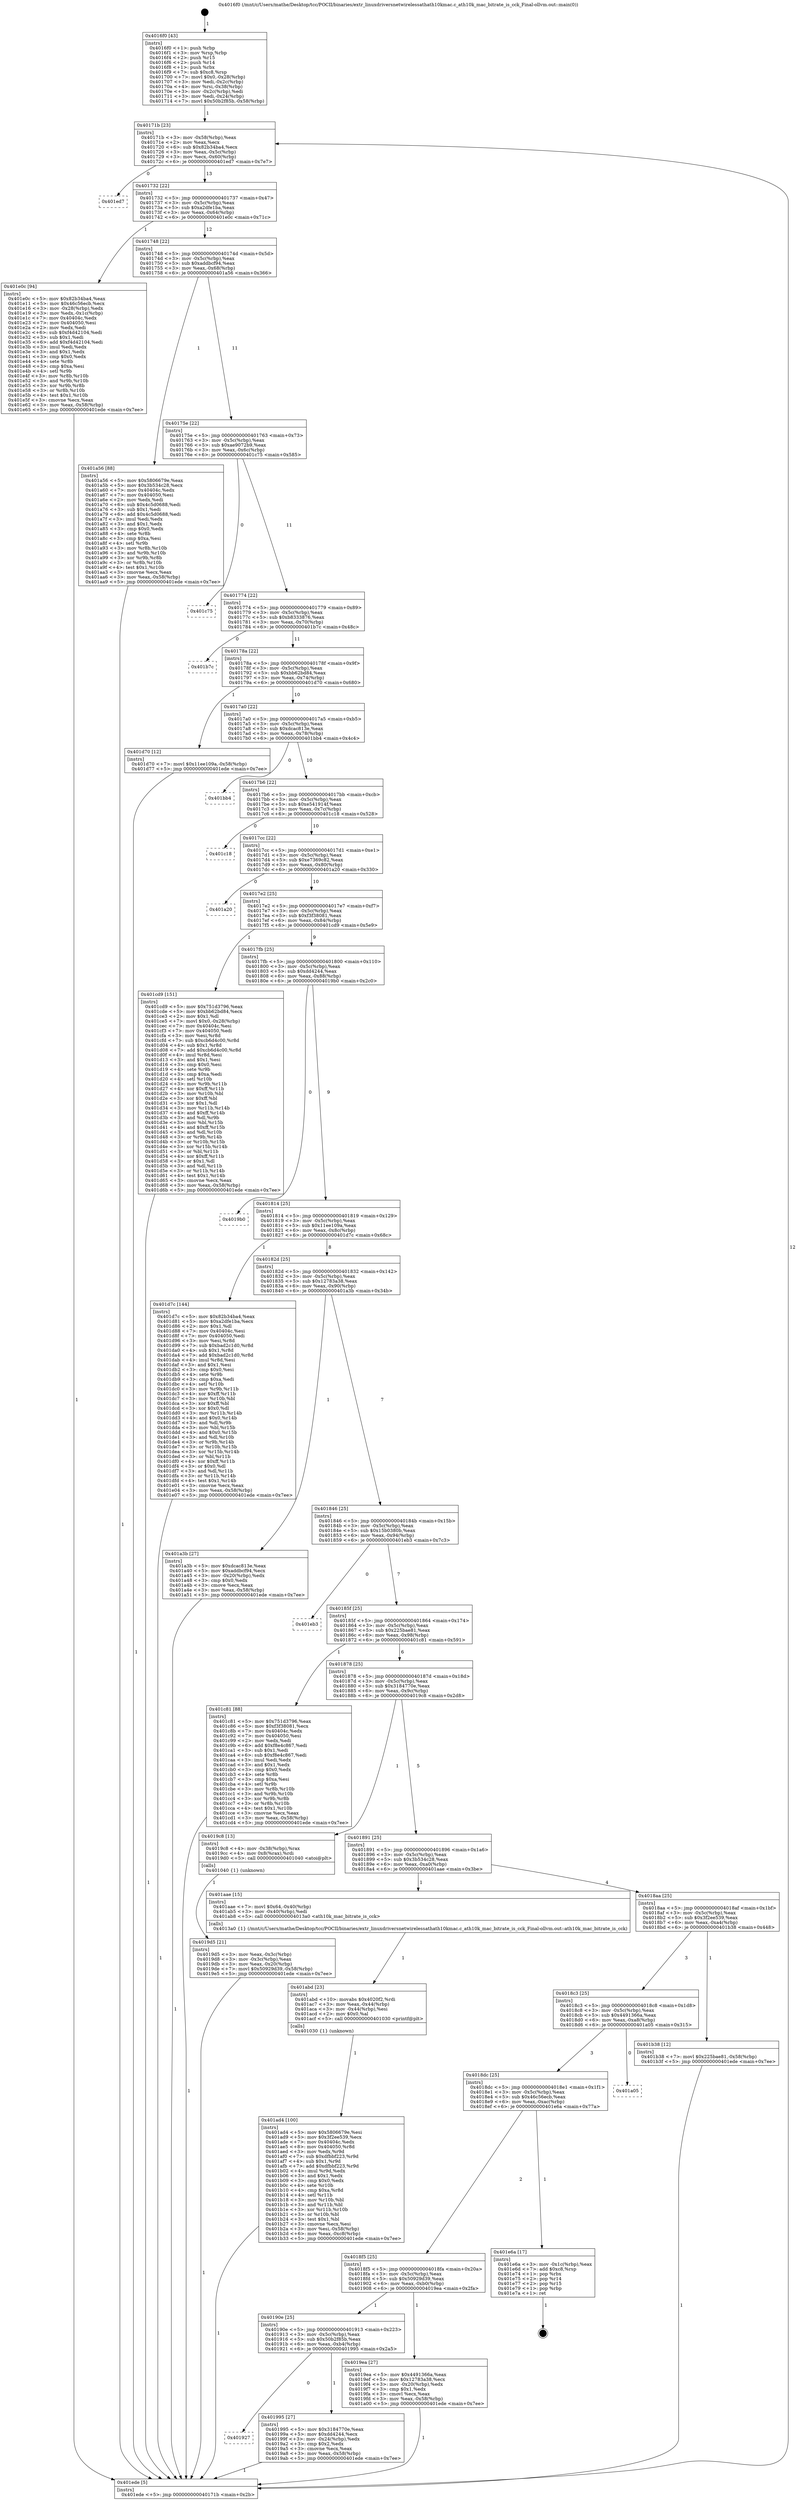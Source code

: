 digraph "0x4016f0" {
  label = "0x4016f0 (/mnt/c/Users/mathe/Desktop/tcc/POCII/binaries/extr_linuxdriversnetwirelessathath10kmac.c_ath10k_mac_bitrate_is_cck_Final-ollvm.out::main(0))"
  labelloc = "t"
  node[shape=record]

  Entry [label="",width=0.3,height=0.3,shape=circle,fillcolor=black,style=filled]
  "0x40171b" [label="{
     0x40171b [23]\l
     | [instrs]\l
     &nbsp;&nbsp;0x40171b \<+3\>: mov -0x58(%rbp),%eax\l
     &nbsp;&nbsp;0x40171e \<+2\>: mov %eax,%ecx\l
     &nbsp;&nbsp;0x401720 \<+6\>: sub $0x82b34ba4,%ecx\l
     &nbsp;&nbsp;0x401726 \<+3\>: mov %eax,-0x5c(%rbp)\l
     &nbsp;&nbsp;0x401729 \<+3\>: mov %ecx,-0x60(%rbp)\l
     &nbsp;&nbsp;0x40172c \<+6\>: je 0000000000401ed7 \<main+0x7e7\>\l
  }"]
  "0x401ed7" [label="{
     0x401ed7\l
  }", style=dashed]
  "0x401732" [label="{
     0x401732 [22]\l
     | [instrs]\l
     &nbsp;&nbsp;0x401732 \<+5\>: jmp 0000000000401737 \<main+0x47\>\l
     &nbsp;&nbsp;0x401737 \<+3\>: mov -0x5c(%rbp),%eax\l
     &nbsp;&nbsp;0x40173a \<+5\>: sub $0xa2dfe1ba,%eax\l
     &nbsp;&nbsp;0x40173f \<+3\>: mov %eax,-0x64(%rbp)\l
     &nbsp;&nbsp;0x401742 \<+6\>: je 0000000000401e0c \<main+0x71c\>\l
  }"]
  Exit [label="",width=0.3,height=0.3,shape=circle,fillcolor=black,style=filled,peripheries=2]
  "0x401e0c" [label="{
     0x401e0c [94]\l
     | [instrs]\l
     &nbsp;&nbsp;0x401e0c \<+5\>: mov $0x82b34ba4,%eax\l
     &nbsp;&nbsp;0x401e11 \<+5\>: mov $0x46c56ecb,%ecx\l
     &nbsp;&nbsp;0x401e16 \<+3\>: mov -0x28(%rbp),%edx\l
     &nbsp;&nbsp;0x401e19 \<+3\>: mov %edx,-0x1c(%rbp)\l
     &nbsp;&nbsp;0x401e1c \<+7\>: mov 0x40404c,%edx\l
     &nbsp;&nbsp;0x401e23 \<+7\>: mov 0x404050,%esi\l
     &nbsp;&nbsp;0x401e2a \<+2\>: mov %edx,%edi\l
     &nbsp;&nbsp;0x401e2c \<+6\>: sub $0xf4d42104,%edi\l
     &nbsp;&nbsp;0x401e32 \<+3\>: sub $0x1,%edi\l
     &nbsp;&nbsp;0x401e35 \<+6\>: add $0xf4d42104,%edi\l
     &nbsp;&nbsp;0x401e3b \<+3\>: imul %edi,%edx\l
     &nbsp;&nbsp;0x401e3e \<+3\>: and $0x1,%edx\l
     &nbsp;&nbsp;0x401e41 \<+3\>: cmp $0x0,%edx\l
     &nbsp;&nbsp;0x401e44 \<+4\>: sete %r8b\l
     &nbsp;&nbsp;0x401e48 \<+3\>: cmp $0xa,%esi\l
     &nbsp;&nbsp;0x401e4b \<+4\>: setl %r9b\l
     &nbsp;&nbsp;0x401e4f \<+3\>: mov %r8b,%r10b\l
     &nbsp;&nbsp;0x401e52 \<+3\>: and %r9b,%r10b\l
     &nbsp;&nbsp;0x401e55 \<+3\>: xor %r9b,%r8b\l
     &nbsp;&nbsp;0x401e58 \<+3\>: or %r8b,%r10b\l
     &nbsp;&nbsp;0x401e5b \<+4\>: test $0x1,%r10b\l
     &nbsp;&nbsp;0x401e5f \<+3\>: cmovne %ecx,%eax\l
     &nbsp;&nbsp;0x401e62 \<+3\>: mov %eax,-0x58(%rbp)\l
     &nbsp;&nbsp;0x401e65 \<+5\>: jmp 0000000000401ede \<main+0x7ee\>\l
  }"]
  "0x401748" [label="{
     0x401748 [22]\l
     | [instrs]\l
     &nbsp;&nbsp;0x401748 \<+5\>: jmp 000000000040174d \<main+0x5d\>\l
     &nbsp;&nbsp;0x40174d \<+3\>: mov -0x5c(%rbp),%eax\l
     &nbsp;&nbsp;0x401750 \<+5\>: sub $0xaddbcf94,%eax\l
     &nbsp;&nbsp;0x401755 \<+3\>: mov %eax,-0x68(%rbp)\l
     &nbsp;&nbsp;0x401758 \<+6\>: je 0000000000401a56 \<main+0x366\>\l
  }"]
  "0x401ad4" [label="{
     0x401ad4 [100]\l
     | [instrs]\l
     &nbsp;&nbsp;0x401ad4 \<+5\>: mov $0x5806679e,%esi\l
     &nbsp;&nbsp;0x401ad9 \<+5\>: mov $0x3f2ee539,%ecx\l
     &nbsp;&nbsp;0x401ade \<+7\>: mov 0x40404c,%edx\l
     &nbsp;&nbsp;0x401ae5 \<+8\>: mov 0x404050,%r8d\l
     &nbsp;&nbsp;0x401aed \<+3\>: mov %edx,%r9d\l
     &nbsp;&nbsp;0x401af0 \<+7\>: sub $0xdfbbf223,%r9d\l
     &nbsp;&nbsp;0x401af7 \<+4\>: sub $0x1,%r9d\l
     &nbsp;&nbsp;0x401afb \<+7\>: add $0xdfbbf223,%r9d\l
     &nbsp;&nbsp;0x401b02 \<+4\>: imul %r9d,%edx\l
     &nbsp;&nbsp;0x401b06 \<+3\>: and $0x1,%edx\l
     &nbsp;&nbsp;0x401b09 \<+3\>: cmp $0x0,%edx\l
     &nbsp;&nbsp;0x401b0c \<+4\>: sete %r10b\l
     &nbsp;&nbsp;0x401b10 \<+4\>: cmp $0xa,%r8d\l
     &nbsp;&nbsp;0x401b14 \<+4\>: setl %r11b\l
     &nbsp;&nbsp;0x401b18 \<+3\>: mov %r10b,%bl\l
     &nbsp;&nbsp;0x401b1b \<+3\>: and %r11b,%bl\l
     &nbsp;&nbsp;0x401b1e \<+3\>: xor %r11b,%r10b\l
     &nbsp;&nbsp;0x401b21 \<+3\>: or %r10b,%bl\l
     &nbsp;&nbsp;0x401b24 \<+3\>: test $0x1,%bl\l
     &nbsp;&nbsp;0x401b27 \<+3\>: cmovne %ecx,%esi\l
     &nbsp;&nbsp;0x401b2a \<+3\>: mov %esi,-0x58(%rbp)\l
     &nbsp;&nbsp;0x401b2d \<+6\>: mov %eax,-0xc8(%rbp)\l
     &nbsp;&nbsp;0x401b33 \<+5\>: jmp 0000000000401ede \<main+0x7ee\>\l
  }"]
  "0x401a56" [label="{
     0x401a56 [88]\l
     | [instrs]\l
     &nbsp;&nbsp;0x401a56 \<+5\>: mov $0x5806679e,%eax\l
     &nbsp;&nbsp;0x401a5b \<+5\>: mov $0x3b534c28,%ecx\l
     &nbsp;&nbsp;0x401a60 \<+7\>: mov 0x40404c,%edx\l
     &nbsp;&nbsp;0x401a67 \<+7\>: mov 0x404050,%esi\l
     &nbsp;&nbsp;0x401a6e \<+2\>: mov %edx,%edi\l
     &nbsp;&nbsp;0x401a70 \<+6\>: sub $0x4c5d0688,%edi\l
     &nbsp;&nbsp;0x401a76 \<+3\>: sub $0x1,%edi\l
     &nbsp;&nbsp;0x401a79 \<+6\>: add $0x4c5d0688,%edi\l
     &nbsp;&nbsp;0x401a7f \<+3\>: imul %edi,%edx\l
     &nbsp;&nbsp;0x401a82 \<+3\>: and $0x1,%edx\l
     &nbsp;&nbsp;0x401a85 \<+3\>: cmp $0x0,%edx\l
     &nbsp;&nbsp;0x401a88 \<+4\>: sete %r8b\l
     &nbsp;&nbsp;0x401a8c \<+3\>: cmp $0xa,%esi\l
     &nbsp;&nbsp;0x401a8f \<+4\>: setl %r9b\l
     &nbsp;&nbsp;0x401a93 \<+3\>: mov %r8b,%r10b\l
     &nbsp;&nbsp;0x401a96 \<+3\>: and %r9b,%r10b\l
     &nbsp;&nbsp;0x401a99 \<+3\>: xor %r9b,%r8b\l
     &nbsp;&nbsp;0x401a9c \<+3\>: or %r8b,%r10b\l
     &nbsp;&nbsp;0x401a9f \<+4\>: test $0x1,%r10b\l
     &nbsp;&nbsp;0x401aa3 \<+3\>: cmovne %ecx,%eax\l
     &nbsp;&nbsp;0x401aa6 \<+3\>: mov %eax,-0x58(%rbp)\l
     &nbsp;&nbsp;0x401aa9 \<+5\>: jmp 0000000000401ede \<main+0x7ee\>\l
  }"]
  "0x40175e" [label="{
     0x40175e [22]\l
     | [instrs]\l
     &nbsp;&nbsp;0x40175e \<+5\>: jmp 0000000000401763 \<main+0x73\>\l
     &nbsp;&nbsp;0x401763 \<+3\>: mov -0x5c(%rbp),%eax\l
     &nbsp;&nbsp;0x401766 \<+5\>: sub $0xae9072b9,%eax\l
     &nbsp;&nbsp;0x40176b \<+3\>: mov %eax,-0x6c(%rbp)\l
     &nbsp;&nbsp;0x40176e \<+6\>: je 0000000000401c75 \<main+0x585\>\l
  }"]
  "0x401abd" [label="{
     0x401abd [23]\l
     | [instrs]\l
     &nbsp;&nbsp;0x401abd \<+10\>: movabs $0x4020f2,%rdi\l
     &nbsp;&nbsp;0x401ac7 \<+3\>: mov %eax,-0x44(%rbp)\l
     &nbsp;&nbsp;0x401aca \<+3\>: mov -0x44(%rbp),%esi\l
     &nbsp;&nbsp;0x401acd \<+2\>: mov $0x0,%al\l
     &nbsp;&nbsp;0x401acf \<+5\>: call 0000000000401030 \<printf@plt\>\l
     | [calls]\l
     &nbsp;&nbsp;0x401030 \{1\} (unknown)\l
  }"]
  "0x401c75" [label="{
     0x401c75\l
  }", style=dashed]
  "0x401774" [label="{
     0x401774 [22]\l
     | [instrs]\l
     &nbsp;&nbsp;0x401774 \<+5\>: jmp 0000000000401779 \<main+0x89\>\l
     &nbsp;&nbsp;0x401779 \<+3\>: mov -0x5c(%rbp),%eax\l
     &nbsp;&nbsp;0x40177c \<+5\>: sub $0xb8333876,%eax\l
     &nbsp;&nbsp;0x401781 \<+3\>: mov %eax,-0x70(%rbp)\l
     &nbsp;&nbsp;0x401784 \<+6\>: je 0000000000401b7c \<main+0x48c\>\l
  }"]
  "0x4019d5" [label="{
     0x4019d5 [21]\l
     | [instrs]\l
     &nbsp;&nbsp;0x4019d5 \<+3\>: mov %eax,-0x3c(%rbp)\l
     &nbsp;&nbsp;0x4019d8 \<+3\>: mov -0x3c(%rbp),%eax\l
     &nbsp;&nbsp;0x4019db \<+3\>: mov %eax,-0x20(%rbp)\l
     &nbsp;&nbsp;0x4019de \<+7\>: movl $0x50929d39,-0x58(%rbp)\l
     &nbsp;&nbsp;0x4019e5 \<+5\>: jmp 0000000000401ede \<main+0x7ee\>\l
  }"]
  "0x401b7c" [label="{
     0x401b7c\l
  }", style=dashed]
  "0x40178a" [label="{
     0x40178a [22]\l
     | [instrs]\l
     &nbsp;&nbsp;0x40178a \<+5\>: jmp 000000000040178f \<main+0x9f\>\l
     &nbsp;&nbsp;0x40178f \<+3\>: mov -0x5c(%rbp),%eax\l
     &nbsp;&nbsp;0x401792 \<+5\>: sub $0xbb62bd84,%eax\l
     &nbsp;&nbsp;0x401797 \<+3\>: mov %eax,-0x74(%rbp)\l
     &nbsp;&nbsp;0x40179a \<+6\>: je 0000000000401d70 \<main+0x680\>\l
  }"]
  "0x4016f0" [label="{
     0x4016f0 [43]\l
     | [instrs]\l
     &nbsp;&nbsp;0x4016f0 \<+1\>: push %rbp\l
     &nbsp;&nbsp;0x4016f1 \<+3\>: mov %rsp,%rbp\l
     &nbsp;&nbsp;0x4016f4 \<+2\>: push %r15\l
     &nbsp;&nbsp;0x4016f6 \<+2\>: push %r14\l
     &nbsp;&nbsp;0x4016f8 \<+1\>: push %rbx\l
     &nbsp;&nbsp;0x4016f9 \<+7\>: sub $0xc8,%rsp\l
     &nbsp;&nbsp;0x401700 \<+7\>: movl $0x0,-0x28(%rbp)\l
     &nbsp;&nbsp;0x401707 \<+3\>: mov %edi,-0x2c(%rbp)\l
     &nbsp;&nbsp;0x40170a \<+4\>: mov %rsi,-0x38(%rbp)\l
     &nbsp;&nbsp;0x40170e \<+3\>: mov -0x2c(%rbp),%edi\l
     &nbsp;&nbsp;0x401711 \<+3\>: mov %edi,-0x24(%rbp)\l
     &nbsp;&nbsp;0x401714 \<+7\>: movl $0x50b2f85b,-0x58(%rbp)\l
  }"]
  "0x401d70" [label="{
     0x401d70 [12]\l
     | [instrs]\l
     &nbsp;&nbsp;0x401d70 \<+7\>: movl $0x11ee109a,-0x58(%rbp)\l
     &nbsp;&nbsp;0x401d77 \<+5\>: jmp 0000000000401ede \<main+0x7ee\>\l
  }"]
  "0x4017a0" [label="{
     0x4017a0 [22]\l
     | [instrs]\l
     &nbsp;&nbsp;0x4017a0 \<+5\>: jmp 00000000004017a5 \<main+0xb5\>\l
     &nbsp;&nbsp;0x4017a5 \<+3\>: mov -0x5c(%rbp),%eax\l
     &nbsp;&nbsp;0x4017a8 \<+5\>: sub $0xdcac813e,%eax\l
     &nbsp;&nbsp;0x4017ad \<+3\>: mov %eax,-0x78(%rbp)\l
     &nbsp;&nbsp;0x4017b0 \<+6\>: je 0000000000401bb4 \<main+0x4c4\>\l
  }"]
  "0x401ede" [label="{
     0x401ede [5]\l
     | [instrs]\l
     &nbsp;&nbsp;0x401ede \<+5\>: jmp 000000000040171b \<main+0x2b\>\l
  }"]
  "0x401bb4" [label="{
     0x401bb4\l
  }", style=dashed]
  "0x4017b6" [label="{
     0x4017b6 [22]\l
     | [instrs]\l
     &nbsp;&nbsp;0x4017b6 \<+5\>: jmp 00000000004017bb \<main+0xcb\>\l
     &nbsp;&nbsp;0x4017bb \<+3\>: mov -0x5c(%rbp),%eax\l
     &nbsp;&nbsp;0x4017be \<+5\>: sub $0xe541914f,%eax\l
     &nbsp;&nbsp;0x4017c3 \<+3\>: mov %eax,-0x7c(%rbp)\l
     &nbsp;&nbsp;0x4017c6 \<+6\>: je 0000000000401c18 \<main+0x528\>\l
  }"]
  "0x401927" [label="{
     0x401927\l
  }", style=dashed]
  "0x401c18" [label="{
     0x401c18\l
  }", style=dashed]
  "0x4017cc" [label="{
     0x4017cc [22]\l
     | [instrs]\l
     &nbsp;&nbsp;0x4017cc \<+5\>: jmp 00000000004017d1 \<main+0xe1\>\l
     &nbsp;&nbsp;0x4017d1 \<+3\>: mov -0x5c(%rbp),%eax\l
     &nbsp;&nbsp;0x4017d4 \<+5\>: sub $0xe7369c82,%eax\l
     &nbsp;&nbsp;0x4017d9 \<+3\>: mov %eax,-0x80(%rbp)\l
     &nbsp;&nbsp;0x4017dc \<+6\>: je 0000000000401a20 \<main+0x330\>\l
  }"]
  "0x401995" [label="{
     0x401995 [27]\l
     | [instrs]\l
     &nbsp;&nbsp;0x401995 \<+5\>: mov $0x3184770e,%eax\l
     &nbsp;&nbsp;0x40199a \<+5\>: mov $0xdd4244,%ecx\l
     &nbsp;&nbsp;0x40199f \<+3\>: mov -0x24(%rbp),%edx\l
     &nbsp;&nbsp;0x4019a2 \<+3\>: cmp $0x2,%edx\l
     &nbsp;&nbsp;0x4019a5 \<+3\>: cmovne %ecx,%eax\l
     &nbsp;&nbsp;0x4019a8 \<+3\>: mov %eax,-0x58(%rbp)\l
     &nbsp;&nbsp;0x4019ab \<+5\>: jmp 0000000000401ede \<main+0x7ee\>\l
  }"]
  "0x401a20" [label="{
     0x401a20\l
  }", style=dashed]
  "0x4017e2" [label="{
     0x4017e2 [25]\l
     | [instrs]\l
     &nbsp;&nbsp;0x4017e2 \<+5\>: jmp 00000000004017e7 \<main+0xf7\>\l
     &nbsp;&nbsp;0x4017e7 \<+3\>: mov -0x5c(%rbp),%eax\l
     &nbsp;&nbsp;0x4017ea \<+5\>: sub $0xf3f38081,%eax\l
     &nbsp;&nbsp;0x4017ef \<+6\>: mov %eax,-0x84(%rbp)\l
     &nbsp;&nbsp;0x4017f5 \<+6\>: je 0000000000401cd9 \<main+0x5e9\>\l
  }"]
  "0x40190e" [label="{
     0x40190e [25]\l
     | [instrs]\l
     &nbsp;&nbsp;0x40190e \<+5\>: jmp 0000000000401913 \<main+0x223\>\l
     &nbsp;&nbsp;0x401913 \<+3\>: mov -0x5c(%rbp),%eax\l
     &nbsp;&nbsp;0x401916 \<+5\>: sub $0x50b2f85b,%eax\l
     &nbsp;&nbsp;0x40191b \<+6\>: mov %eax,-0xb4(%rbp)\l
     &nbsp;&nbsp;0x401921 \<+6\>: je 0000000000401995 \<main+0x2a5\>\l
  }"]
  "0x401cd9" [label="{
     0x401cd9 [151]\l
     | [instrs]\l
     &nbsp;&nbsp;0x401cd9 \<+5\>: mov $0x751d3796,%eax\l
     &nbsp;&nbsp;0x401cde \<+5\>: mov $0xbb62bd84,%ecx\l
     &nbsp;&nbsp;0x401ce3 \<+2\>: mov $0x1,%dl\l
     &nbsp;&nbsp;0x401ce5 \<+7\>: movl $0x0,-0x28(%rbp)\l
     &nbsp;&nbsp;0x401cec \<+7\>: mov 0x40404c,%esi\l
     &nbsp;&nbsp;0x401cf3 \<+7\>: mov 0x404050,%edi\l
     &nbsp;&nbsp;0x401cfa \<+3\>: mov %esi,%r8d\l
     &nbsp;&nbsp;0x401cfd \<+7\>: sub $0xcb6d4c00,%r8d\l
     &nbsp;&nbsp;0x401d04 \<+4\>: sub $0x1,%r8d\l
     &nbsp;&nbsp;0x401d08 \<+7\>: add $0xcb6d4c00,%r8d\l
     &nbsp;&nbsp;0x401d0f \<+4\>: imul %r8d,%esi\l
     &nbsp;&nbsp;0x401d13 \<+3\>: and $0x1,%esi\l
     &nbsp;&nbsp;0x401d16 \<+3\>: cmp $0x0,%esi\l
     &nbsp;&nbsp;0x401d19 \<+4\>: sete %r9b\l
     &nbsp;&nbsp;0x401d1d \<+3\>: cmp $0xa,%edi\l
     &nbsp;&nbsp;0x401d20 \<+4\>: setl %r10b\l
     &nbsp;&nbsp;0x401d24 \<+3\>: mov %r9b,%r11b\l
     &nbsp;&nbsp;0x401d27 \<+4\>: xor $0xff,%r11b\l
     &nbsp;&nbsp;0x401d2b \<+3\>: mov %r10b,%bl\l
     &nbsp;&nbsp;0x401d2e \<+3\>: xor $0xff,%bl\l
     &nbsp;&nbsp;0x401d31 \<+3\>: xor $0x1,%dl\l
     &nbsp;&nbsp;0x401d34 \<+3\>: mov %r11b,%r14b\l
     &nbsp;&nbsp;0x401d37 \<+4\>: and $0xff,%r14b\l
     &nbsp;&nbsp;0x401d3b \<+3\>: and %dl,%r9b\l
     &nbsp;&nbsp;0x401d3e \<+3\>: mov %bl,%r15b\l
     &nbsp;&nbsp;0x401d41 \<+4\>: and $0xff,%r15b\l
     &nbsp;&nbsp;0x401d45 \<+3\>: and %dl,%r10b\l
     &nbsp;&nbsp;0x401d48 \<+3\>: or %r9b,%r14b\l
     &nbsp;&nbsp;0x401d4b \<+3\>: or %r10b,%r15b\l
     &nbsp;&nbsp;0x401d4e \<+3\>: xor %r15b,%r14b\l
     &nbsp;&nbsp;0x401d51 \<+3\>: or %bl,%r11b\l
     &nbsp;&nbsp;0x401d54 \<+4\>: xor $0xff,%r11b\l
     &nbsp;&nbsp;0x401d58 \<+3\>: or $0x1,%dl\l
     &nbsp;&nbsp;0x401d5b \<+3\>: and %dl,%r11b\l
     &nbsp;&nbsp;0x401d5e \<+3\>: or %r11b,%r14b\l
     &nbsp;&nbsp;0x401d61 \<+4\>: test $0x1,%r14b\l
     &nbsp;&nbsp;0x401d65 \<+3\>: cmovne %ecx,%eax\l
     &nbsp;&nbsp;0x401d68 \<+3\>: mov %eax,-0x58(%rbp)\l
     &nbsp;&nbsp;0x401d6b \<+5\>: jmp 0000000000401ede \<main+0x7ee\>\l
  }"]
  "0x4017fb" [label="{
     0x4017fb [25]\l
     | [instrs]\l
     &nbsp;&nbsp;0x4017fb \<+5\>: jmp 0000000000401800 \<main+0x110\>\l
     &nbsp;&nbsp;0x401800 \<+3\>: mov -0x5c(%rbp),%eax\l
     &nbsp;&nbsp;0x401803 \<+5\>: sub $0xdd4244,%eax\l
     &nbsp;&nbsp;0x401808 \<+6\>: mov %eax,-0x88(%rbp)\l
     &nbsp;&nbsp;0x40180e \<+6\>: je 00000000004019b0 \<main+0x2c0\>\l
  }"]
  "0x4019ea" [label="{
     0x4019ea [27]\l
     | [instrs]\l
     &nbsp;&nbsp;0x4019ea \<+5\>: mov $0x4491366a,%eax\l
     &nbsp;&nbsp;0x4019ef \<+5\>: mov $0x12783a38,%ecx\l
     &nbsp;&nbsp;0x4019f4 \<+3\>: mov -0x20(%rbp),%edx\l
     &nbsp;&nbsp;0x4019f7 \<+3\>: cmp $0x1,%edx\l
     &nbsp;&nbsp;0x4019fa \<+3\>: cmovl %ecx,%eax\l
     &nbsp;&nbsp;0x4019fd \<+3\>: mov %eax,-0x58(%rbp)\l
     &nbsp;&nbsp;0x401a00 \<+5\>: jmp 0000000000401ede \<main+0x7ee\>\l
  }"]
  "0x4019b0" [label="{
     0x4019b0\l
  }", style=dashed]
  "0x401814" [label="{
     0x401814 [25]\l
     | [instrs]\l
     &nbsp;&nbsp;0x401814 \<+5\>: jmp 0000000000401819 \<main+0x129\>\l
     &nbsp;&nbsp;0x401819 \<+3\>: mov -0x5c(%rbp),%eax\l
     &nbsp;&nbsp;0x40181c \<+5\>: sub $0x11ee109a,%eax\l
     &nbsp;&nbsp;0x401821 \<+6\>: mov %eax,-0x8c(%rbp)\l
     &nbsp;&nbsp;0x401827 \<+6\>: je 0000000000401d7c \<main+0x68c\>\l
  }"]
  "0x4018f5" [label="{
     0x4018f5 [25]\l
     | [instrs]\l
     &nbsp;&nbsp;0x4018f5 \<+5\>: jmp 00000000004018fa \<main+0x20a\>\l
     &nbsp;&nbsp;0x4018fa \<+3\>: mov -0x5c(%rbp),%eax\l
     &nbsp;&nbsp;0x4018fd \<+5\>: sub $0x50929d39,%eax\l
     &nbsp;&nbsp;0x401902 \<+6\>: mov %eax,-0xb0(%rbp)\l
     &nbsp;&nbsp;0x401908 \<+6\>: je 00000000004019ea \<main+0x2fa\>\l
  }"]
  "0x401d7c" [label="{
     0x401d7c [144]\l
     | [instrs]\l
     &nbsp;&nbsp;0x401d7c \<+5\>: mov $0x82b34ba4,%eax\l
     &nbsp;&nbsp;0x401d81 \<+5\>: mov $0xa2dfe1ba,%ecx\l
     &nbsp;&nbsp;0x401d86 \<+2\>: mov $0x1,%dl\l
     &nbsp;&nbsp;0x401d88 \<+7\>: mov 0x40404c,%esi\l
     &nbsp;&nbsp;0x401d8f \<+7\>: mov 0x404050,%edi\l
     &nbsp;&nbsp;0x401d96 \<+3\>: mov %esi,%r8d\l
     &nbsp;&nbsp;0x401d99 \<+7\>: sub $0xbad2c1d0,%r8d\l
     &nbsp;&nbsp;0x401da0 \<+4\>: sub $0x1,%r8d\l
     &nbsp;&nbsp;0x401da4 \<+7\>: add $0xbad2c1d0,%r8d\l
     &nbsp;&nbsp;0x401dab \<+4\>: imul %r8d,%esi\l
     &nbsp;&nbsp;0x401daf \<+3\>: and $0x1,%esi\l
     &nbsp;&nbsp;0x401db2 \<+3\>: cmp $0x0,%esi\l
     &nbsp;&nbsp;0x401db5 \<+4\>: sete %r9b\l
     &nbsp;&nbsp;0x401db9 \<+3\>: cmp $0xa,%edi\l
     &nbsp;&nbsp;0x401dbc \<+4\>: setl %r10b\l
     &nbsp;&nbsp;0x401dc0 \<+3\>: mov %r9b,%r11b\l
     &nbsp;&nbsp;0x401dc3 \<+4\>: xor $0xff,%r11b\l
     &nbsp;&nbsp;0x401dc7 \<+3\>: mov %r10b,%bl\l
     &nbsp;&nbsp;0x401dca \<+3\>: xor $0xff,%bl\l
     &nbsp;&nbsp;0x401dcd \<+3\>: xor $0x0,%dl\l
     &nbsp;&nbsp;0x401dd0 \<+3\>: mov %r11b,%r14b\l
     &nbsp;&nbsp;0x401dd3 \<+4\>: and $0x0,%r14b\l
     &nbsp;&nbsp;0x401dd7 \<+3\>: and %dl,%r9b\l
     &nbsp;&nbsp;0x401dda \<+3\>: mov %bl,%r15b\l
     &nbsp;&nbsp;0x401ddd \<+4\>: and $0x0,%r15b\l
     &nbsp;&nbsp;0x401de1 \<+3\>: and %dl,%r10b\l
     &nbsp;&nbsp;0x401de4 \<+3\>: or %r9b,%r14b\l
     &nbsp;&nbsp;0x401de7 \<+3\>: or %r10b,%r15b\l
     &nbsp;&nbsp;0x401dea \<+3\>: xor %r15b,%r14b\l
     &nbsp;&nbsp;0x401ded \<+3\>: or %bl,%r11b\l
     &nbsp;&nbsp;0x401df0 \<+4\>: xor $0xff,%r11b\l
     &nbsp;&nbsp;0x401df4 \<+3\>: or $0x0,%dl\l
     &nbsp;&nbsp;0x401df7 \<+3\>: and %dl,%r11b\l
     &nbsp;&nbsp;0x401dfa \<+3\>: or %r11b,%r14b\l
     &nbsp;&nbsp;0x401dfd \<+4\>: test $0x1,%r14b\l
     &nbsp;&nbsp;0x401e01 \<+3\>: cmovne %ecx,%eax\l
     &nbsp;&nbsp;0x401e04 \<+3\>: mov %eax,-0x58(%rbp)\l
     &nbsp;&nbsp;0x401e07 \<+5\>: jmp 0000000000401ede \<main+0x7ee\>\l
  }"]
  "0x40182d" [label="{
     0x40182d [25]\l
     | [instrs]\l
     &nbsp;&nbsp;0x40182d \<+5\>: jmp 0000000000401832 \<main+0x142\>\l
     &nbsp;&nbsp;0x401832 \<+3\>: mov -0x5c(%rbp),%eax\l
     &nbsp;&nbsp;0x401835 \<+5\>: sub $0x12783a38,%eax\l
     &nbsp;&nbsp;0x40183a \<+6\>: mov %eax,-0x90(%rbp)\l
     &nbsp;&nbsp;0x401840 \<+6\>: je 0000000000401a3b \<main+0x34b\>\l
  }"]
  "0x401e6a" [label="{
     0x401e6a [17]\l
     | [instrs]\l
     &nbsp;&nbsp;0x401e6a \<+3\>: mov -0x1c(%rbp),%eax\l
     &nbsp;&nbsp;0x401e6d \<+7\>: add $0xc8,%rsp\l
     &nbsp;&nbsp;0x401e74 \<+1\>: pop %rbx\l
     &nbsp;&nbsp;0x401e75 \<+2\>: pop %r14\l
     &nbsp;&nbsp;0x401e77 \<+2\>: pop %r15\l
     &nbsp;&nbsp;0x401e79 \<+1\>: pop %rbp\l
     &nbsp;&nbsp;0x401e7a \<+1\>: ret\l
  }"]
  "0x401a3b" [label="{
     0x401a3b [27]\l
     | [instrs]\l
     &nbsp;&nbsp;0x401a3b \<+5\>: mov $0xdcac813e,%eax\l
     &nbsp;&nbsp;0x401a40 \<+5\>: mov $0xaddbcf94,%ecx\l
     &nbsp;&nbsp;0x401a45 \<+3\>: mov -0x20(%rbp),%edx\l
     &nbsp;&nbsp;0x401a48 \<+3\>: cmp $0x0,%edx\l
     &nbsp;&nbsp;0x401a4b \<+3\>: cmove %ecx,%eax\l
     &nbsp;&nbsp;0x401a4e \<+3\>: mov %eax,-0x58(%rbp)\l
     &nbsp;&nbsp;0x401a51 \<+5\>: jmp 0000000000401ede \<main+0x7ee\>\l
  }"]
  "0x401846" [label="{
     0x401846 [25]\l
     | [instrs]\l
     &nbsp;&nbsp;0x401846 \<+5\>: jmp 000000000040184b \<main+0x15b\>\l
     &nbsp;&nbsp;0x40184b \<+3\>: mov -0x5c(%rbp),%eax\l
     &nbsp;&nbsp;0x40184e \<+5\>: sub $0x15b0380b,%eax\l
     &nbsp;&nbsp;0x401853 \<+6\>: mov %eax,-0x94(%rbp)\l
     &nbsp;&nbsp;0x401859 \<+6\>: je 0000000000401eb3 \<main+0x7c3\>\l
  }"]
  "0x4018dc" [label="{
     0x4018dc [25]\l
     | [instrs]\l
     &nbsp;&nbsp;0x4018dc \<+5\>: jmp 00000000004018e1 \<main+0x1f1\>\l
     &nbsp;&nbsp;0x4018e1 \<+3\>: mov -0x5c(%rbp),%eax\l
     &nbsp;&nbsp;0x4018e4 \<+5\>: sub $0x46c56ecb,%eax\l
     &nbsp;&nbsp;0x4018e9 \<+6\>: mov %eax,-0xac(%rbp)\l
     &nbsp;&nbsp;0x4018ef \<+6\>: je 0000000000401e6a \<main+0x77a\>\l
  }"]
  "0x401eb3" [label="{
     0x401eb3\l
  }", style=dashed]
  "0x40185f" [label="{
     0x40185f [25]\l
     | [instrs]\l
     &nbsp;&nbsp;0x40185f \<+5\>: jmp 0000000000401864 \<main+0x174\>\l
     &nbsp;&nbsp;0x401864 \<+3\>: mov -0x5c(%rbp),%eax\l
     &nbsp;&nbsp;0x401867 \<+5\>: sub $0x225bae81,%eax\l
     &nbsp;&nbsp;0x40186c \<+6\>: mov %eax,-0x98(%rbp)\l
     &nbsp;&nbsp;0x401872 \<+6\>: je 0000000000401c81 \<main+0x591\>\l
  }"]
  "0x401a05" [label="{
     0x401a05\l
  }", style=dashed]
  "0x401c81" [label="{
     0x401c81 [88]\l
     | [instrs]\l
     &nbsp;&nbsp;0x401c81 \<+5\>: mov $0x751d3796,%eax\l
     &nbsp;&nbsp;0x401c86 \<+5\>: mov $0xf3f38081,%ecx\l
     &nbsp;&nbsp;0x401c8b \<+7\>: mov 0x40404c,%edx\l
     &nbsp;&nbsp;0x401c92 \<+7\>: mov 0x404050,%esi\l
     &nbsp;&nbsp;0x401c99 \<+2\>: mov %edx,%edi\l
     &nbsp;&nbsp;0x401c9b \<+6\>: add $0xf8e4c867,%edi\l
     &nbsp;&nbsp;0x401ca1 \<+3\>: sub $0x1,%edi\l
     &nbsp;&nbsp;0x401ca4 \<+6\>: sub $0xf8e4c867,%edi\l
     &nbsp;&nbsp;0x401caa \<+3\>: imul %edi,%edx\l
     &nbsp;&nbsp;0x401cad \<+3\>: and $0x1,%edx\l
     &nbsp;&nbsp;0x401cb0 \<+3\>: cmp $0x0,%edx\l
     &nbsp;&nbsp;0x401cb3 \<+4\>: sete %r8b\l
     &nbsp;&nbsp;0x401cb7 \<+3\>: cmp $0xa,%esi\l
     &nbsp;&nbsp;0x401cba \<+4\>: setl %r9b\l
     &nbsp;&nbsp;0x401cbe \<+3\>: mov %r8b,%r10b\l
     &nbsp;&nbsp;0x401cc1 \<+3\>: and %r9b,%r10b\l
     &nbsp;&nbsp;0x401cc4 \<+3\>: xor %r9b,%r8b\l
     &nbsp;&nbsp;0x401cc7 \<+3\>: or %r8b,%r10b\l
     &nbsp;&nbsp;0x401cca \<+4\>: test $0x1,%r10b\l
     &nbsp;&nbsp;0x401cce \<+3\>: cmovne %ecx,%eax\l
     &nbsp;&nbsp;0x401cd1 \<+3\>: mov %eax,-0x58(%rbp)\l
     &nbsp;&nbsp;0x401cd4 \<+5\>: jmp 0000000000401ede \<main+0x7ee\>\l
  }"]
  "0x401878" [label="{
     0x401878 [25]\l
     | [instrs]\l
     &nbsp;&nbsp;0x401878 \<+5\>: jmp 000000000040187d \<main+0x18d\>\l
     &nbsp;&nbsp;0x40187d \<+3\>: mov -0x5c(%rbp),%eax\l
     &nbsp;&nbsp;0x401880 \<+5\>: sub $0x3184770e,%eax\l
     &nbsp;&nbsp;0x401885 \<+6\>: mov %eax,-0x9c(%rbp)\l
     &nbsp;&nbsp;0x40188b \<+6\>: je 00000000004019c8 \<main+0x2d8\>\l
  }"]
  "0x4018c3" [label="{
     0x4018c3 [25]\l
     | [instrs]\l
     &nbsp;&nbsp;0x4018c3 \<+5\>: jmp 00000000004018c8 \<main+0x1d8\>\l
     &nbsp;&nbsp;0x4018c8 \<+3\>: mov -0x5c(%rbp),%eax\l
     &nbsp;&nbsp;0x4018cb \<+5\>: sub $0x4491366a,%eax\l
     &nbsp;&nbsp;0x4018d0 \<+6\>: mov %eax,-0xa8(%rbp)\l
     &nbsp;&nbsp;0x4018d6 \<+6\>: je 0000000000401a05 \<main+0x315\>\l
  }"]
  "0x4019c8" [label="{
     0x4019c8 [13]\l
     | [instrs]\l
     &nbsp;&nbsp;0x4019c8 \<+4\>: mov -0x38(%rbp),%rax\l
     &nbsp;&nbsp;0x4019cc \<+4\>: mov 0x8(%rax),%rdi\l
     &nbsp;&nbsp;0x4019d0 \<+5\>: call 0000000000401040 \<atoi@plt\>\l
     | [calls]\l
     &nbsp;&nbsp;0x401040 \{1\} (unknown)\l
  }"]
  "0x401891" [label="{
     0x401891 [25]\l
     | [instrs]\l
     &nbsp;&nbsp;0x401891 \<+5\>: jmp 0000000000401896 \<main+0x1a6\>\l
     &nbsp;&nbsp;0x401896 \<+3\>: mov -0x5c(%rbp),%eax\l
     &nbsp;&nbsp;0x401899 \<+5\>: sub $0x3b534c28,%eax\l
     &nbsp;&nbsp;0x40189e \<+6\>: mov %eax,-0xa0(%rbp)\l
     &nbsp;&nbsp;0x4018a4 \<+6\>: je 0000000000401aae \<main+0x3be\>\l
  }"]
  "0x401b38" [label="{
     0x401b38 [12]\l
     | [instrs]\l
     &nbsp;&nbsp;0x401b38 \<+7\>: movl $0x225bae81,-0x58(%rbp)\l
     &nbsp;&nbsp;0x401b3f \<+5\>: jmp 0000000000401ede \<main+0x7ee\>\l
  }"]
  "0x401aae" [label="{
     0x401aae [15]\l
     | [instrs]\l
     &nbsp;&nbsp;0x401aae \<+7\>: movl $0x64,-0x40(%rbp)\l
     &nbsp;&nbsp;0x401ab5 \<+3\>: mov -0x40(%rbp),%edi\l
     &nbsp;&nbsp;0x401ab8 \<+5\>: call 00000000004013a0 \<ath10k_mac_bitrate_is_cck\>\l
     | [calls]\l
     &nbsp;&nbsp;0x4013a0 \{1\} (/mnt/c/Users/mathe/Desktop/tcc/POCII/binaries/extr_linuxdriversnetwirelessathath10kmac.c_ath10k_mac_bitrate_is_cck_Final-ollvm.out::ath10k_mac_bitrate_is_cck)\l
  }"]
  "0x4018aa" [label="{
     0x4018aa [25]\l
     | [instrs]\l
     &nbsp;&nbsp;0x4018aa \<+5\>: jmp 00000000004018af \<main+0x1bf\>\l
     &nbsp;&nbsp;0x4018af \<+3\>: mov -0x5c(%rbp),%eax\l
     &nbsp;&nbsp;0x4018b2 \<+5\>: sub $0x3f2ee539,%eax\l
     &nbsp;&nbsp;0x4018b7 \<+6\>: mov %eax,-0xa4(%rbp)\l
     &nbsp;&nbsp;0x4018bd \<+6\>: je 0000000000401b38 \<main+0x448\>\l
  }"]
  Entry -> "0x4016f0" [label=" 1"]
  "0x40171b" -> "0x401ed7" [label=" 0"]
  "0x40171b" -> "0x401732" [label=" 13"]
  "0x401e6a" -> Exit [label=" 1"]
  "0x401732" -> "0x401e0c" [label=" 1"]
  "0x401732" -> "0x401748" [label=" 12"]
  "0x401e0c" -> "0x401ede" [label=" 1"]
  "0x401748" -> "0x401a56" [label=" 1"]
  "0x401748" -> "0x40175e" [label=" 11"]
  "0x401d7c" -> "0x401ede" [label=" 1"]
  "0x40175e" -> "0x401c75" [label=" 0"]
  "0x40175e" -> "0x401774" [label=" 11"]
  "0x401d70" -> "0x401ede" [label=" 1"]
  "0x401774" -> "0x401b7c" [label=" 0"]
  "0x401774" -> "0x40178a" [label=" 11"]
  "0x401cd9" -> "0x401ede" [label=" 1"]
  "0x40178a" -> "0x401d70" [label=" 1"]
  "0x40178a" -> "0x4017a0" [label=" 10"]
  "0x401c81" -> "0x401ede" [label=" 1"]
  "0x4017a0" -> "0x401bb4" [label=" 0"]
  "0x4017a0" -> "0x4017b6" [label=" 10"]
  "0x401b38" -> "0x401ede" [label=" 1"]
  "0x4017b6" -> "0x401c18" [label=" 0"]
  "0x4017b6" -> "0x4017cc" [label=" 10"]
  "0x401ad4" -> "0x401ede" [label=" 1"]
  "0x4017cc" -> "0x401a20" [label=" 0"]
  "0x4017cc" -> "0x4017e2" [label=" 10"]
  "0x401abd" -> "0x401ad4" [label=" 1"]
  "0x4017e2" -> "0x401cd9" [label=" 1"]
  "0x4017e2" -> "0x4017fb" [label=" 9"]
  "0x401a56" -> "0x401ede" [label=" 1"]
  "0x4017fb" -> "0x4019b0" [label=" 0"]
  "0x4017fb" -> "0x401814" [label=" 9"]
  "0x401a3b" -> "0x401ede" [label=" 1"]
  "0x401814" -> "0x401d7c" [label=" 1"]
  "0x401814" -> "0x40182d" [label=" 8"]
  "0x4019d5" -> "0x401ede" [label=" 1"]
  "0x40182d" -> "0x401a3b" [label=" 1"]
  "0x40182d" -> "0x401846" [label=" 7"]
  "0x4019c8" -> "0x4019d5" [label=" 1"]
  "0x401846" -> "0x401eb3" [label=" 0"]
  "0x401846" -> "0x40185f" [label=" 7"]
  "0x4016f0" -> "0x40171b" [label=" 1"]
  "0x40185f" -> "0x401c81" [label=" 1"]
  "0x40185f" -> "0x401878" [label=" 6"]
  "0x401995" -> "0x401ede" [label=" 1"]
  "0x401878" -> "0x4019c8" [label=" 1"]
  "0x401878" -> "0x401891" [label=" 5"]
  "0x40190e" -> "0x401995" [label=" 1"]
  "0x401891" -> "0x401aae" [label=" 1"]
  "0x401891" -> "0x4018aa" [label=" 4"]
  "0x401aae" -> "0x401abd" [label=" 1"]
  "0x4018aa" -> "0x401b38" [label=" 1"]
  "0x4018aa" -> "0x4018c3" [label=" 3"]
  "0x40190e" -> "0x401927" [label=" 0"]
  "0x4018c3" -> "0x401a05" [label=" 0"]
  "0x4018c3" -> "0x4018dc" [label=" 3"]
  "0x401ede" -> "0x40171b" [label=" 12"]
  "0x4018dc" -> "0x401e6a" [label=" 1"]
  "0x4018dc" -> "0x4018f5" [label=" 2"]
  "0x4019ea" -> "0x401ede" [label=" 1"]
  "0x4018f5" -> "0x4019ea" [label=" 1"]
  "0x4018f5" -> "0x40190e" [label=" 1"]
}
